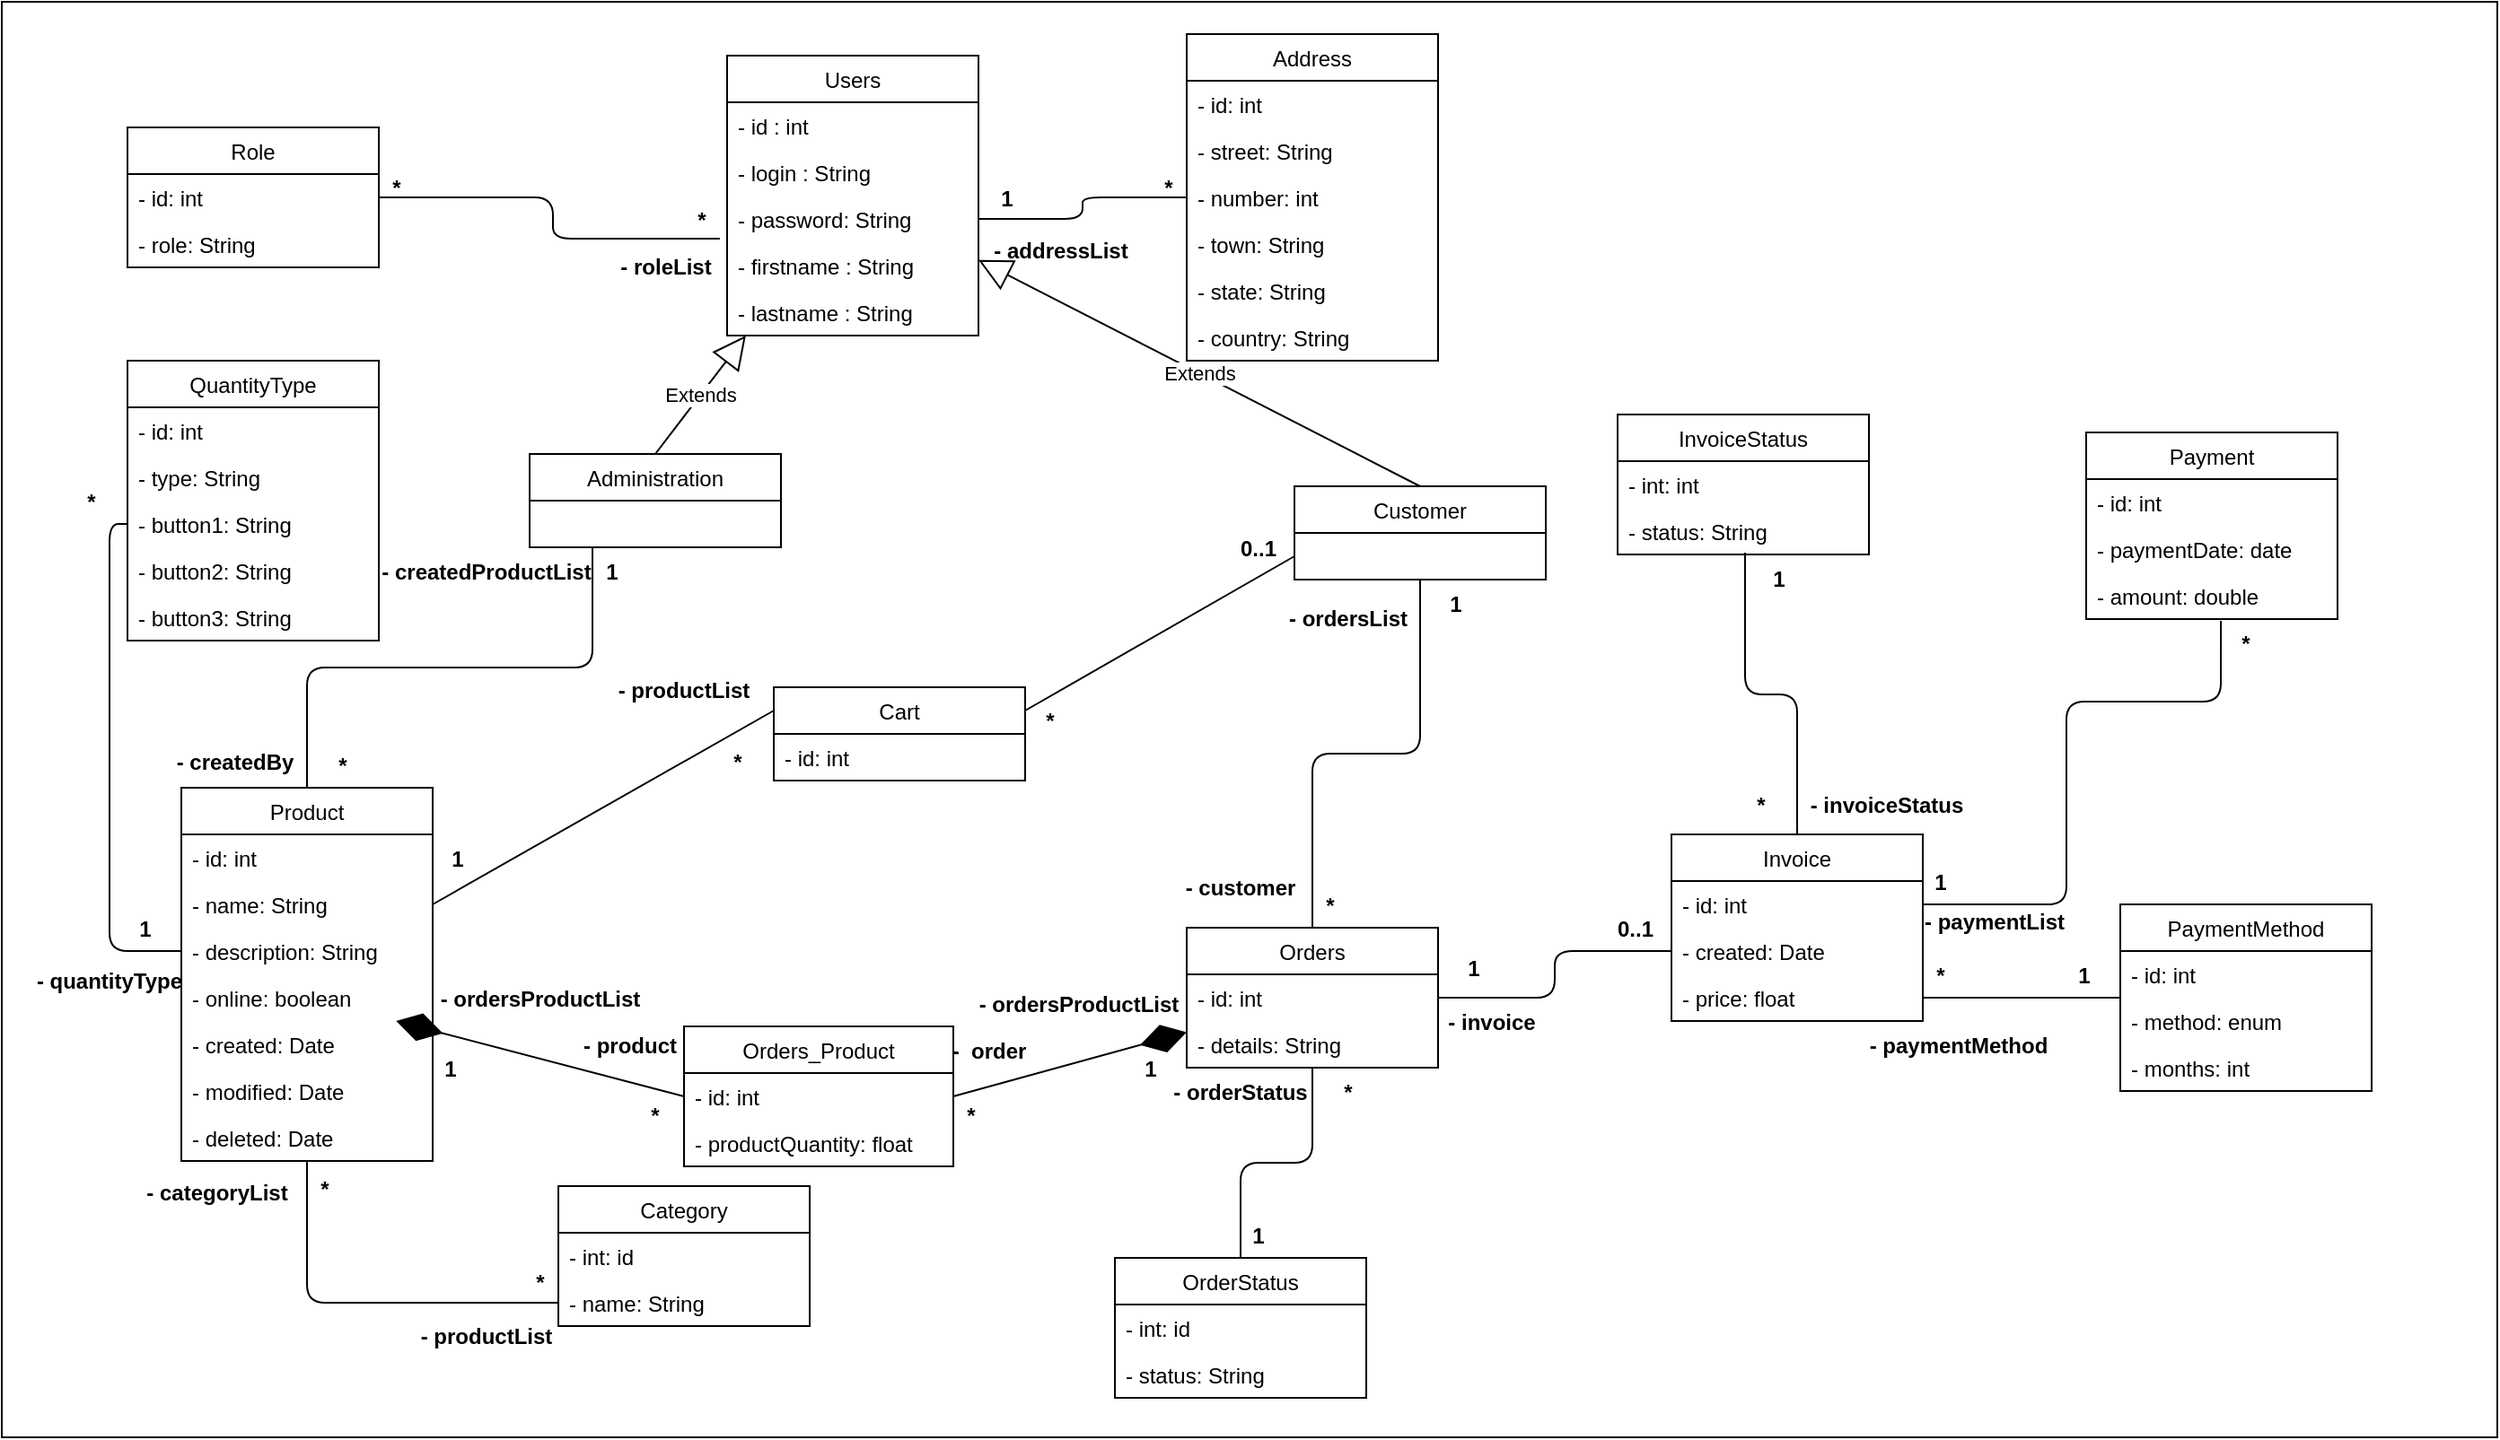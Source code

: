 <mxfile version="13.9.9" type="device" pages="8"><diagram id="TPup35VazX0daC7ARPF8" name="UML"><mxGraphModel dx="1662" dy="822" grid="1" gridSize="10" guides="1" tooltips="1" connect="1" arrows="1" fold="1" page="1" pageScale="1" pageWidth="827" pageHeight="1169" math="0" shadow="0"><root><mxCell id="tG_3w9Itzg5p2RPF29Pc-0"/><mxCell id="tG_3w9Itzg5p2RPF29Pc-1" parent="tG_3w9Itzg5p2RPF29Pc-0"/><mxCell id="tG_3w9Itzg5p2RPF29Pc-2" value="" style="rounded=0;whiteSpace=wrap;html=1;" parent="tG_3w9Itzg5p2RPF29Pc-1" vertex="1"><mxGeometry x="10" y="40" width="1390" height="800" as="geometry"/></mxCell><mxCell id="tG_3w9Itzg5p2RPF29Pc-3" value="Users" style="swimlane;fontStyle=0;childLayout=stackLayout;horizontal=1;startSize=26;fillColor=none;horizontalStack=0;resizeParent=1;resizeParentMax=0;resizeLast=0;collapsible=1;marginBottom=0;" parent="tG_3w9Itzg5p2RPF29Pc-1" vertex="1"><mxGeometry x="414" y="70" width="140" height="156" as="geometry"/></mxCell><mxCell id="tG_3w9Itzg5p2RPF29Pc-4" value="- id : int" style="text;strokeColor=none;fillColor=none;align=left;verticalAlign=top;spacingLeft=4;spacingRight=4;overflow=hidden;rotatable=0;points=[[0,0.5],[1,0.5]];portConstraint=eastwest;" parent="tG_3w9Itzg5p2RPF29Pc-3" vertex="1"><mxGeometry y="26" width="140" height="26" as="geometry"/></mxCell><mxCell id="tG_3w9Itzg5p2RPF29Pc-5" value="- login : String" style="text;strokeColor=none;fillColor=none;align=left;verticalAlign=top;spacingLeft=4;spacingRight=4;overflow=hidden;rotatable=0;points=[[0,0.5],[1,0.5]];portConstraint=eastwest;" parent="tG_3w9Itzg5p2RPF29Pc-3" vertex="1"><mxGeometry y="52" width="140" height="26" as="geometry"/></mxCell><mxCell id="tG_3w9Itzg5p2RPF29Pc-6" value="- password: String" style="text;strokeColor=none;fillColor=none;align=left;verticalAlign=top;spacingLeft=4;spacingRight=4;overflow=hidden;rotatable=0;points=[[0,0.5],[1,0.5]];portConstraint=eastwest;" parent="tG_3w9Itzg5p2RPF29Pc-3" vertex="1"><mxGeometry y="78" width="140" height="26" as="geometry"/></mxCell><mxCell id="tG_3w9Itzg5p2RPF29Pc-7" value="- firstname : String&#10;" style="text;strokeColor=none;fillColor=none;align=left;verticalAlign=top;spacingLeft=4;spacingRight=4;overflow=hidden;rotatable=0;points=[[0,0.5],[1,0.5]];portConstraint=eastwest;" parent="tG_3w9Itzg5p2RPF29Pc-3" vertex="1"><mxGeometry y="104" width="140" height="26" as="geometry"/></mxCell><mxCell id="tG_3w9Itzg5p2RPF29Pc-8" value="- lastname : String&#10;" style="text;strokeColor=none;fillColor=none;align=left;verticalAlign=top;spacingLeft=4;spacingRight=4;overflow=hidden;rotatable=0;points=[[0,0.5],[1,0.5]];portConstraint=eastwest;" parent="tG_3w9Itzg5p2RPF29Pc-3" vertex="1"><mxGeometry y="130" width="140" height="26" as="geometry"/></mxCell><mxCell id="tG_3w9Itzg5p2RPF29Pc-9" value="Role" style="swimlane;fontStyle=0;childLayout=stackLayout;horizontal=1;startSize=26;fillColor=none;horizontalStack=0;resizeParent=1;resizeParentMax=0;resizeLast=0;collapsible=1;marginBottom=0;" parent="tG_3w9Itzg5p2RPF29Pc-1" vertex="1"><mxGeometry x="80" y="110" width="140" height="78" as="geometry"/></mxCell><mxCell id="tG_3w9Itzg5p2RPF29Pc-10" value="- id: int" style="text;strokeColor=none;fillColor=none;align=left;verticalAlign=top;spacingLeft=4;spacingRight=4;overflow=hidden;rotatable=0;points=[[0,0.5],[1,0.5]];portConstraint=eastwest;" parent="tG_3w9Itzg5p2RPF29Pc-9" vertex="1"><mxGeometry y="26" width="140" height="26" as="geometry"/></mxCell><mxCell id="tG_3w9Itzg5p2RPF29Pc-11" value="- role: String" style="text;strokeColor=none;fillColor=none;align=left;verticalAlign=top;spacingLeft=4;spacingRight=4;overflow=hidden;rotatable=0;points=[[0,0.5],[1,0.5]];portConstraint=eastwest;" parent="tG_3w9Itzg5p2RPF29Pc-9" vertex="1"><mxGeometry y="52" width="140" height="26" as="geometry"/></mxCell><mxCell id="tG_3w9Itzg5p2RPF29Pc-12" value="Product" style="swimlane;fontStyle=0;childLayout=stackLayout;horizontal=1;startSize=26;fillColor=none;horizontalStack=0;resizeParent=1;resizeParentMax=0;resizeLast=0;collapsible=1;marginBottom=0;" parent="tG_3w9Itzg5p2RPF29Pc-1" vertex="1"><mxGeometry x="110" y="478" width="140" height="208" as="geometry"/></mxCell><mxCell id="tG_3w9Itzg5p2RPF29Pc-13" value="- id: int" style="text;strokeColor=none;fillColor=none;align=left;verticalAlign=top;spacingLeft=4;spacingRight=4;overflow=hidden;rotatable=0;points=[[0,0.5],[1,0.5]];portConstraint=eastwest;" parent="tG_3w9Itzg5p2RPF29Pc-12" vertex="1"><mxGeometry y="26" width="140" height="26" as="geometry"/></mxCell><mxCell id="tG_3w9Itzg5p2RPF29Pc-14" value="- name: String" style="text;strokeColor=none;fillColor=none;align=left;verticalAlign=top;spacingLeft=4;spacingRight=4;overflow=hidden;rotatable=0;points=[[0,0.5],[1,0.5]];portConstraint=eastwest;" parent="tG_3w9Itzg5p2RPF29Pc-12" vertex="1"><mxGeometry y="52" width="140" height="26" as="geometry"/></mxCell><mxCell id="tG_3w9Itzg5p2RPF29Pc-15" value="- description: String" style="text;strokeColor=none;fillColor=none;align=left;verticalAlign=top;spacingLeft=4;spacingRight=4;overflow=hidden;rotatable=0;points=[[0,0.5],[1,0.5]];portConstraint=eastwest;" parent="tG_3w9Itzg5p2RPF29Pc-12" vertex="1"><mxGeometry y="78" width="140" height="26" as="geometry"/></mxCell><mxCell id="tG_3w9Itzg5p2RPF29Pc-16" value="- online: boolean" style="text;strokeColor=none;fillColor=none;align=left;verticalAlign=top;spacingLeft=4;spacingRight=4;overflow=hidden;rotatable=0;points=[[0,0.5],[1,0.5]];portConstraint=eastwest;" parent="tG_3w9Itzg5p2RPF29Pc-12" vertex="1"><mxGeometry y="104" width="140" height="26" as="geometry"/></mxCell><mxCell id="tG_3w9Itzg5p2RPF29Pc-17" value="- created: Date" style="text;strokeColor=none;fillColor=none;align=left;verticalAlign=top;spacingLeft=4;spacingRight=4;overflow=hidden;rotatable=0;points=[[0,0.5],[1,0.5]];portConstraint=eastwest;" parent="tG_3w9Itzg5p2RPF29Pc-12" vertex="1"><mxGeometry y="130" width="140" height="26" as="geometry"/></mxCell><mxCell id="tG_3w9Itzg5p2RPF29Pc-18" value="- modified: Date" style="text;strokeColor=none;fillColor=none;align=left;verticalAlign=top;spacingLeft=4;spacingRight=4;overflow=hidden;rotatable=0;points=[[0,0.5],[1,0.5]];portConstraint=eastwest;" parent="tG_3w9Itzg5p2RPF29Pc-12" vertex="1"><mxGeometry y="156" width="140" height="26" as="geometry"/></mxCell><mxCell id="tG_3w9Itzg5p2RPF29Pc-19" value="- deleted: Date" style="text;strokeColor=none;fillColor=none;align=left;verticalAlign=top;spacingLeft=4;spacingRight=4;overflow=hidden;rotatable=0;points=[[0,0.5],[1,0.5]];portConstraint=eastwest;" parent="tG_3w9Itzg5p2RPF29Pc-12" vertex="1"><mxGeometry y="182" width="140" height="26" as="geometry"/></mxCell><mxCell id="tG_3w9Itzg5p2RPF29Pc-20" value="Administration" style="swimlane;fontStyle=0;childLayout=stackLayout;horizontal=1;startSize=26;fillColor=none;horizontalStack=0;resizeParent=1;resizeParentMax=0;resizeLast=0;collapsible=1;marginBottom=0;" parent="tG_3w9Itzg5p2RPF29Pc-1" vertex="1"><mxGeometry x="304" y="292" width="140" height="52" as="geometry"/></mxCell><mxCell id="tG_3w9Itzg5p2RPF29Pc-21" value="Customer" style="swimlane;fontStyle=0;childLayout=stackLayout;horizontal=1;startSize=26;fillColor=none;horizontalStack=0;resizeParent=1;resizeParentMax=0;resizeLast=0;collapsible=1;marginBottom=0;" parent="tG_3w9Itzg5p2RPF29Pc-1" vertex="1"><mxGeometry x="730" y="310" width="140" height="52" as="geometry"/></mxCell><mxCell id="tG_3w9Itzg5p2RPF29Pc-22" value="Orders" style="swimlane;fontStyle=0;childLayout=stackLayout;horizontal=1;startSize=26;fillColor=none;horizontalStack=0;resizeParent=1;resizeParentMax=0;resizeLast=0;collapsible=1;marginBottom=0;" parent="tG_3w9Itzg5p2RPF29Pc-1" vertex="1"><mxGeometry x="670" y="556" width="140" height="78" as="geometry"/></mxCell><mxCell id="tG_3w9Itzg5p2RPF29Pc-23" value="- id: int" style="text;strokeColor=none;fillColor=none;align=left;verticalAlign=top;spacingLeft=4;spacingRight=4;overflow=hidden;rotatable=0;points=[[0,0.5],[1,0.5]];portConstraint=eastwest;" parent="tG_3w9Itzg5p2RPF29Pc-22" vertex="1"><mxGeometry y="26" width="140" height="26" as="geometry"/></mxCell><mxCell id="tG_3w9Itzg5p2RPF29Pc-24" value="- details: String" style="text;strokeColor=none;fillColor=none;align=left;verticalAlign=top;spacingLeft=4;spacingRight=4;overflow=hidden;rotatable=0;points=[[0,0.5],[1,0.5]];portConstraint=eastwest;" parent="tG_3w9Itzg5p2RPF29Pc-22" vertex="1"><mxGeometry y="52" width="140" height="26" as="geometry"/></mxCell><mxCell id="tG_3w9Itzg5p2RPF29Pc-25" value="" style="endArrow=none;html=1;edgeStyle=orthogonalEdgeStyle;entryX=0.5;entryY=0;entryDx=0;entryDy=0;exitX=0.5;exitY=1;exitDx=0;exitDy=0;" parent="tG_3w9Itzg5p2RPF29Pc-1" source="tG_3w9Itzg5p2RPF29Pc-21" target="tG_3w9Itzg5p2RPF29Pc-22" edge="1"><mxGeometry relative="1" as="geometry"><mxPoint x="500" y="440" as="sourcePoint"/><mxPoint x="660" y="440" as="targetPoint"/></mxGeometry></mxCell><mxCell id="tG_3w9Itzg5p2RPF29Pc-26" value="Extends" style="endArrow=block;endSize=16;endFill=0;html=1;exitX=0.5;exitY=0;exitDx=0;exitDy=0;" parent="tG_3w9Itzg5p2RPF29Pc-1" source="tG_3w9Itzg5p2RPF29Pc-20" target="tG_3w9Itzg5p2RPF29Pc-3" edge="1"><mxGeometry width="160" relative="1" as="geometry"><mxPoint x="479" y="250" as="sourcePoint"/><mxPoint x="472.991" y="252" as="targetPoint"/></mxGeometry></mxCell><mxCell id="tG_3w9Itzg5p2RPF29Pc-27" value="Extends" style="endArrow=block;endSize=16;endFill=0;html=1;exitX=0.5;exitY=0;exitDx=0;exitDy=0;" parent="tG_3w9Itzg5p2RPF29Pc-1" source="tG_3w9Itzg5p2RPF29Pc-21" target="tG_3w9Itzg5p2RPF29Pc-3" edge="1"><mxGeometry width="160" relative="1" as="geometry"><mxPoint x="500" y="440" as="sourcePoint"/><mxPoint x="496.414" y="252" as="targetPoint"/></mxGeometry></mxCell><mxCell id="tG_3w9Itzg5p2RPF29Pc-28" value="" style="endArrow=none;html=1;edgeStyle=orthogonalEdgeStyle;entryX=-0.029;entryY=-0.077;entryDx=0;entryDy=0;entryPerimeter=0;" parent="tG_3w9Itzg5p2RPF29Pc-1" source="tG_3w9Itzg5p2RPF29Pc-9" target="tG_3w9Itzg5p2RPF29Pc-7" edge="1"><mxGeometry relative="1" as="geometry"><mxPoint x="220" y="150" as="sourcePoint"/><mxPoint x="660" y="440" as="targetPoint"/></mxGeometry></mxCell><mxCell id="tG_3w9Itzg5p2RPF29Pc-29" value="Orders_Product" style="swimlane;fontStyle=0;childLayout=stackLayout;horizontal=1;startSize=26;fillColor=none;horizontalStack=0;resizeParent=1;resizeParentMax=0;resizeLast=0;collapsible=1;marginBottom=0;" parent="tG_3w9Itzg5p2RPF29Pc-1" vertex="1"><mxGeometry x="390" y="611" width="150" height="78" as="geometry"/></mxCell><mxCell id="tG_3w9Itzg5p2RPF29Pc-30" value="- id: int" style="text;strokeColor=none;fillColor=none;align=left;verticalAlign=top;spacingLeft=4;spacingRight=4;overflow=hidden;rotatable=0;points=[[0,0.5],[1,0.5]];portConstraint=eastwest;" parent="tG_3w9Itzg5p2RPF29Pc-29" vertex="1"><mxGeometry y="26" width="150" height="26" as="geometry"/></mxCell><mxCell id="tG_3w9Itzg5p2RPF29Pc-31" value="- productQuantity: float" style="text;strokeColor=none;fillColor=none;align=left;verticalAlign=top;spacingLeft=4;spacingRight=4;overflow=hidden;rotatable=0;points=[[0,0.5],[1,0.5]];portConstraint=eastwest;" parent="tG_3w9Itzg5p2RPF29Pc-29" vertex="1"><mxGeometry y="52" width="150" height="26" as="geometry"/></mxCell><mxCell id="tG_3w9Itzg5p2RPF29Pc-32" value="" style="endArrow=diamondThin;endFill=1;endSize=24;html=1;exitX=0;exitY=0.5;exitDx=0;exitDy=0;" parent="tG_3w9Itzg5p2RPF29Pc-1" source="tG_3w9Itzg5p2RPF29Pc-30" target="tG_3w9Itzg5p2RPF29Pc-16" edge="1"><mxGeometry width="160" relative="1" as="geometry"><mxPoint x="500" y="440" as="sourcePoint"/><mxPoint x="660" y="440" as="targetPoint"/></mxGeometry></mxCell><mxCell id="tG_3w9Itzg5p2RPF29Pc-33" value="" style="endArrow=diamondThin;endFill=1;endSize=24;html=1;exitX=1;exitY=0.5;exitDx=0;exitDy=0;" parent="tG_3w9Itzg5p2RPF29Pc-1" source="tG_3w9Itzg5p2RPF29Pc-30" target="tG_3w9Itzg5p2RPF29Pc-22" edge="1"><mxGeometry width="160" relative="1" as="geometry"><mxPoint x="500" y="440" as="sourcePoint"/><mxPoint x="660" y="440" as="targetPoint"/></mxGeometry></mxCell><mxCell id="tG_3w9Itzg5p2RPF29Pc-34" value="" style="endArrow=none;html=1;edgeStyle=orthogonalEdgeStyle;exitX=0.25;exitY=1;exitDx=0;exitDy=0;entryX=0.5;entryY=0;entryDx=0;entryDy=0;" parent="tG_3w9Itzg5p2RPF29Pc-1" source="tG_3w9Itzg5p2RPF29Pc-20" target="tG_3w9Itzg5p2RPF29Pc-12" edge="1"><mxGeometry relative="1" as="geometry"><mxPoint x="500" y="440" as="sourcePoint"/><mxPoint x="660" y="440" as="targetPoint"/></mxGeometry></mxCell><mxCell id="tG_3w9Itzg5p2RPF29Pc-35" value="Address" style="swimlane;fontStyle=0;childLayout=stackLayout;horizontal=1;startSize=26;fillColor=none;horizontalStack=0;resizeParent=1;resizeParentMax=0;resizeLast=0;collapsible=1;marginBottom=0;" parent="tG_3w9Itzg5p2RPF29Pc-1" vertex="1"><mxGeometry x="670" y="58" width="140" height="182" as="geometry"/></mxCell><mxCell id="tG_3w9Itzg5p2RPF29Pc-36" value="- id: int" style="text;strokeColor=none;fillColor=none;align=left;verticalAlign=top;spacingLeft=4;spacingRight=4;overflow=hidden;rotatable=0;points=[[0,0.5],[1,0.5]];portConstraint=eastwest;" parent="tG_3w9Itzg5p2RPF29Pc-35" vertex="1"><mxGeometry y="26" width="140" height="26" as="geometry"/></mxCell><mxCell id="tG_3w9Itzg5p2RPF29Pc-37" value="- street: String" style="text;strokeColor=none;fillColor=none;align=left;verticalAlign=top;spacingLeft=4;spacingRight=4;overflow=hidden;rotatable=0;points=[[0,0.5],[1,0.5]];portConstraint=eastwest;" parent="tG_3w9Itzg5p2RPF29Pc-35" vertex="1"><mxGeometry y="52" width="140" height="26" as="geometry"/></mxCell><mxCell id="tG_3w9Itzg5p2RPF29Pc-38" value="- number: int" style="text;strokeColor=none;fillColor=none;align=left;verticalAlign=top;spacingLeft=4;spacingRight=4;overflow=hidden;rotatable=0;points=[[0,0.5],[1,0.5]];portConstraint=eastwest;" parent="tG_3w9Itzg5p2RPF29Pc-35" vertex="1"><mxGeometry y="78" width="140" height="26" as="geometry"/></mxCell><mxCell id="tG_3w9Itzg5p2RPF29Pc-39" value="- town: String" style="text;strokeColor=none;fillColor=none;align=left;verticalAlign=top;spacingLeft=4;spacingRight=4;overflow=hidden;rotatable=0;points=[[0,0.5],[1,0.5]];portConstraint=eastwest;" parent="tG_3w9Itzg5p2RPF29Pc-35" vertex="1"><mxGeometry y="104" width="140" height="26" as="geometry"/></mxCell><mxCell id="tG_3w9Itzg5p2RPF29Pc-40" value="- state: String" style="text;strokeColor=none;fillColor=none;align=left;verticalAlign=top;spacingLeft=4;spacingRight=4;overflow=hidden;rotatable=0;points=[[0,0.5],[1,0.5]];portConstraint=eastwest;" parent="tG_3w9Itzg5p2RPF29Pc-35" vertex="1"><mxGeometry y="130" width="140" height="26" as="geometry"/></mxCell><mxCell id="tG_3w9Itzg5p2RPF29Pc-41" value="- country: String" style="text;strokeColor=none;fillColor=none;align=left;verticalAlign=top;spacingLeft=4;spacingRight=4;overflow=hidden;rotatable=0;points=[[0,0.5],[1,0.5]];portConstraint=eastwest;" parent="tG_3w9Itzg5p2RPF29Pc-35" vertex="1"><mxGeometry y="156" width="140" height="26" as="geometry"/></mxCell><mxCell id="tG_3w9Itzg5p2RPF29Pc-42" value="" style="endArrow=none;html=1;edgeStyle=orthogonalEdgeStyle;exitX=1;exitY=0.5;exitDx=0;exitDy=0;" parent="tG_3w9Itzg5p2RPF29Pc-1" source="tG_3w9Itzg5p2RPF29Pc-6" target="tG_3w9Itzg5p2RPF29Pc-35" edge="1"><mxGeometry relative="1" as="geometry"><mxPoint x="500" y="440" as="sourcePoint"/><mxPoint x="631" y="159" as="targetPoint"/></mxGeometry></mxCell><mxCell id="tG_3w9Itzg5p2RPF29Pc-43" value="OrderStatus" style="swimlane;fontStyle=0;childLayout=stackLayout;horizontal=1;startSize=26;fillColor=none;horizontalStack=0;resizeParent=1;resizeParentMax=0;resizeLast=0;collapsible=1;marginBottom=0;" parent="tG_3w9Itzg5p2RPF29Pc-1" vertex="1"><mxGeometry x="630" y="740" width="140" height="78" as="geometry"/></mxCell><mxCell id="tG_3w9Itzg5p2RPF29Pc-44" value="- int: id" style="text;strokeColor=none;fillColor=none;align=left;verticalAlign=top;spacingLeft=4;spacingRight=4;overflow=hidden;rotatable=0;points=[[0,0.5],[1,0.5]];portConstraint=eastwest;" parent="tG_3w9Itzg5p2RPF29Pc-43" vertex="1"><mxGeometry y="26" width="140" height="26" as="geometry"/></mxCell><mxCell id="tG_3w9Itzg5p2RPF29Pc-45" value="- status: String" style="text;strokeColor=none;fillColor=none;align=left;verticalAlign=top;spacingLeft=4;spacingRight=4;overflow=hidden;rotatable=0;points=[[0,0.5],[1,0.5]];portConstraint=eastwest;" parent="tG_3w9Itzg5p2RPF29Pc-43" vertex="1"><mxGeometry y="52" width="140" height="26" as="geometry"/></mxCell><mxCell id="tG_3w9Itzg5p2RPF29Pc-46" value="" style="endArrow=none;html=1;edgeStyle=orthogonalEdgeStyle;exitX=0.5;exitY=0;exitDx=0;exitDy=0;" parent="tG_3w9Itzg5p2RPF29Pc-1" source="tG_3w9Itzg5p2RPF29Pc-43" target="tG_3w9Itzg5p2RPF29Pc-22" edge="1"><mxGeometry relative="1" as="geometry"><mxPoint x="500" y="440" as="sourcePoint"/><mxPoint x="730.98" y="633.012" as="targetPoint"/></mxGeometry></mxCell><mxCell id="tG_3w9Itzg5p2RPF29Pc-47" value="Invoice" style="swimlane;fontStyle=0;childLayout=stackLayout;horizontal=1;startSize=26;fillColor=none;horizontalStack=0;resizeParent=1;resizeParentMax=0;resizeLast=0;collapsible=1;marginBottom=0;" parent="tG_3w9Itzg5p2RPF29Pc-1" vertex="1"><mxGeometry x="940" y="504" width="140" height="104" as="geometry"/></mxCell><mxCell id="tG_3w9Itzg5p2RPF29Pc-48" value="- id: int" style="text;strokeColor=none;fillColor=none;align=left;verticalAlign=top;spacingLeft=4;spacingRight=4;overflow=hidden;rotatable=0;points=[[0,0.5],[1,0.5]];portConstraint=eastwest;" parent="tG_3w9Itzg5p2RPF29Pc-47" vertex="1"><mxGeometry y="26" width="140" height="26" as="geometry"/></mxCell><mxCell id="tG_3w9Itzg5p2RPF29Pc-49" value="- created: Date" style="text;strokeColor=none;fillColor=none;align=left;verticalAlign=top;spacingLeft=4;spacingRight=4;overflow=hidden;rotatable=0;points=[[0,0.5],[1,0.5]];portConstraint=eastwest;" parent="tG_3w9Itzg5p2RPF29Pc-47" vertex="1"><mxGeometry y="52" width="140" height="26" as="geometry"/></mxCell><mxCell id="tG_3w9Itzg5p2RPF29Pc-50" value="- price: float" style="text;strokeColor=none;fillColor=none;align=left;verticalAlign=top;spacingLeft=4;spacingRight=4;overflow=hidden;rotatable=0;points=[[0,0.5],[1,0.5]];portConstraint=eastwest;" parent="tG_3w9Itzg5p2RPF29Pc-47" vertex="1"><mxGeometry y="78" width="140" height="26" as="geometry"/></mxCell><mxCell id="tG_3w9Itzg5p2RPF29Pc-51" value="" style="endArrow=none;html=1;edgeStyle=orthogonalEdgeStyle;entryX=0;entryY=0.5;entryDx=0;entryDy=0;" parent="tG_3w9Itzg5p2RPF29Pc-1" source="tG_3w9Itzg5p2RPF29Pc-22" target="tG_3w9Itzg5p2RPF29Pc-49" edge="1"><mxGeometry relative="1" as="geometry"><mxPoint x="500" y="440" as="sourcePoint"/><mxPoint x="660" y="440" as="targetPoint"/></mxGeometry></mxCell><mxCell id="tG_3w9Itzg5p2RPF29Pc-52" value="InvoiceStatus" style="swimlane;fontStyle=0;childLayout=stackLayout;horizontal=1;startSize=26;fillColor=none;horizontalStack=0;resizeParent=1;resizeParentMax=0;resizeLast=0;collapsible=1;marginBottom=0;" parent="tG_3w9Itzg5p2RPF29Pc-1" vertex="1"><mxGeometry x="910" y="270" width="140" height="78" as="geometry"/></mxCell><mxCell id="tG_3w9Itzg5p2RPF29Pc-53" value="- int: int" style="text;strokeColor=none;fillColor=none;align=left;verticalAlign=top;spacingLeft=4;spacingRight=4;overflow=hidden;rotatable=0;points=[[0,0.5],[1,0.5]];portConstraint=eastwest;" parent="tG_3w9Itzg5p2RPF29Pc-52" vertex="1"><mxGeometry y="26" width="140" height="26" as="geometry"/></mxCell><mxCell id="tG_3w9Itzg5p2RPF29Pc-54" value="- status: String" style="text;strokeColor=none;fillColor=none;align=left;verticalAlign=top;spacingLeft=4;spacingRight=4;overflow=hidden;rotatable=0;points=[[0,0.5],[1,0.5]];portConstraint=eastwest;" parent="tG_3w9Itzg5p2RPF29Pc-52" vertex="1"><mxGeometry y="52" width="140" height="26" as="geometry"/></mxCell><mxCell id="tG_3w9Itzg5p2RPF29Pc-55" value="" style="endArrow=none;html=1;edgeStyle=orthogonalEdgeStyle;exitX=0.5;exitY=0;exitDx=0;exitDy=0;entryX=0.507;entryY=0.962;entryDx=0;entryDy=0;entryPerimeter=0;" parent="tG_3w9Itzg5p2RPF29Pc-1" source="tG_3w9Itzg5p2RPF29Pc-47" target="tG_3w9Itzg5p2RPF29Pc-54" edge="1"><mxGeometry relative="1" as="geometry"><mxPoint x="500" y="440" as="sourcePoint"/><mxPoint x="660" y="440" as="targetPoint"/></mxGeometry></mxCell><mxCell id="tG_3w9Itzg5p2RPF29Pc-56" value="PaymentMethod" style="swimlane;fontStyle=0;childLayout=stackLayout;horizontal=1;startSize=26;fillColor=none;horizontalStack=0;resizeParent=1;resizeParentMax=0;resizeLast=0;collapsible=1;marginBottom=0;" parent="tG_3w9Itzg5p2RPF29Pc-1" vertex="1"><mxGeometry x="1190" y="543" width="140" height="104" as="geometry"/></mxCell><mxCell id="tG_3w9Itzg5p2RPF29Pc-57" value="- id: int" style="text;strokeColor=none;fillColor=none;align=left;verticalAlign=top;spacingLeft=4;spacingRight=4;overflow=hidden;rotatable=0;points=[[0,0.5],[1,0.5]];portConstraint=eastwest;" parent="tG_3w9Itzg5p2RPF29Pc-56" vertex="1"><mxGeometry y="26" width="140" height="26" as="geometry"/></mxCell><mxCell id="tG_3w9Itzg5p2RPF29Pc-58" value="- method: enum" style="text;strokeColor=none;fillColor=none;align=left;verticalAlign=top;spacingLeft=4;spacingRight=4;overflow=hidden;rotatable=0;points=[[0,0.5],[1,0.5]];portConstraint=eastwest;" parent="tG_3w9Itzg5p2RPF29Pc-56" vertex="1"><mxGeometry y="52" width="140" height="26" as="geometry"/></mxCell><mxCell id="tG_3w9Itzg5p2RPF29Pc-59" value="- months: int" style="text;strokeColor=none;fillColor=none;align=left;verticalAlign=top;spacingLeft=4;spacingRight=4;overflow=hidden;rotatable=0;points=[[0,0.5],[1,0.5]];portConstraint=eastwest;" parent="tG_3w9Itzg5p2RPF29Pc-56" vertex="1"><mxGeometry y="78" width="140" height="26" as="geometry"/></mxCell><mxCell id="tG_3w9Itzg5p2RPF29Pc-60" value="Payment" style="swimlane;fontStyle=0;childLayout=stackLayout;horizontal=1;startSize=26;fillColor=none;horizontalStack=0;resizeParent=1;resizeParentMax=0;resizeLast=0;collapsible=1;marginBottom=0;" parent="tG_3w9Itzg5p2RPF29Pc-1" vertex="1"><mxGeometry x="1171" y="280" width="140" height="104" as="geometry"/></mxCell><mxCell id="tG_3w9Itzg5p2RPF29Pc-61" value="- id: int" style="text;strokeColor=none;fillColor=none;align=left;verticalAlign=top;spacingLeft=4;spacingRight=4;overflow=hidden;rotatable=0;points=[[0,0.5],[1,0.5]];portConstraint=eastwest;" parent="tG_3w9Itzg5p2RPF29Pc-60" vertex="1"><mxGeometry y="26" width="140" height="26" as="geometry"/></mxCell><mxCell id="tG_3w9Itzg5p2RPF29Pc-62" value="- paymentDate: date" style="text;strokeColor=none;fillColor=none;align=left;verticalAlign=top;spacingLeft=4;spacingRight=4;overflow=hidden;rotatable=0;points=[[0,0.5],[1,0.5]];portConstraint=eastwest;" parent="tG_3w9Itzg5p2RPF29Pc-60" vertex="1"><mxGeometry y="52" width="140" height="26" as="geometry"/></mxCell><mxCell id="tG_3w9Itzg5p2RPF29Pc-63" value="- amount: double" style="text;strokeColor=none;fillColor=none;align=left;verticalAlign=top;spacingLeft=4;spacingRight=4;overflow=hidden;rotatable=0;points=[[0,0.5],[1,0.5]];portConstraint=eastwest;" parent="tG_3w9Itzg5p2RPF29Pc-60" vertex="1"><mxGeometry y="78" width="140" height="26" as="geometry"/></mxCell><mxCell id="tG_3w9Itzg5p2RPF29Pc-64" value="" style="endArrow=none;html=1;edgeStyle=orthogonalEdgeStyle;entryX=0.536;entryY=1.038;entryDx=0;entryDy=0;entryPerimeter=0;exitX=1;exitY=0.5;exitDx=0;exitDy=0;" parent="tG_3w9Itzg5p2RPF29Pc-1" source="tG_3w9Itzg5p2RPF29Pc-48" target="tG_3w9Itzg5p2RPF29Pc-63" edge="1"><mxGeometry relative="1" as="geometry"><mxPoint x="500" y="440" as="sourcePoint"/><mxPoint x="660" y="440" as="targetPoint"/><Array as="points"><mxPoint x="1160" y="543"/><mxPoint x="1160" y="430"/><mxPoint x="1246" y="430"/></Array></mxGeometry></mxCell><mxCell id="tG_3w9Itzg5p2RPF29Pc-65" value="" style="endArrow=none;html=1;edgeStyle=orthogonalEdgeStyle;exitX=1;exitY=0.5;exitDx=0;exitDy=0;" parent="tG_3w9Itzg5p2RPF29Pc-1" source="tG_3w9Itzg5p2RPF29Pc-50" target="tG_3w9Itzg5p2RPF29Pc-56" edge="1"><mxGeometry relative="1" as="geometry"><mxPoint x="500" y="440" as="sourcePoint"/><mxPoint x="1241" y="587" as="targetPoint"/></mxGeometry></mxCell><mxCell id="tG_3w9Itzg5p2RPF29Pc-66" value="*" style="text;align=center;fontStyle=1;verticalAlign=middle;spacingLeft=3;spacingRight=3;strokeColor=none;rotatable=0;points=[[0,0.5],[1,0.5]];portConstraint=eastwest;" parent="tG_3w9Itzg5p2RPF29Pc-1" vertex="1"><mxGeometry x="190" y="130" width="80" height="26" as="geometry"/></mxCell><mxCell id="tG_3w9Itzg5p2RPF29Pc-67" value="- roleList" style="text;align=center;fontStyle=1;verticalAlign=middle;spacingLeft=3;spacingRight=3;strokeColor=none;rotatable=0;points=[[0,0.5],[1,0.5]];portConstraint=eastwest;" parent="tG_3w9Itzg5p2RPF29Pc-1" vertex="1"><mxGeometry x="340" y="174" width="80" height="26" as="geometry"/></mxCell><mxCell id="tG_3w9Itzg5p2RPF29Pc-68" value="*" style="text;align=center;fontStyle=1;verticalAlign=middle;spacingLeft=3;spacingRight=3;strokeColor=none;rotatable=0;points=[[0,0.5],[1,0.5]];portConstraint=eastwest;" parent="tG_3w9Itzg5p2RPF29Pc-1" vertex="1"><mxGeometry x="360" y="148" width="80" height="26" as="geometry"/></mxCell><mxCell id="tG_3w9Itzg5p2RPF29Pc-69" value="*" style="text;align=center;fontStyle=1;verticalAlign=middle;spacingLeft=3;spacingRight=3;strokeColor=none;rotatable=0;points=[[0,0.5],[1,0.5]];portConstraint=eastwest;" parent="tG_3w9Itzg5p2RPF29Pc-1" vertex="1"><mxGeometry x="160" y="452" width="80" height="26" as="geometry"/></mxCell><mxCell id="tG_3w9Itzg5p2RPF29Pc-70" value="1" style="text;align=center;fontStyle=1;verticalAlign=middle;spacingLeft=3;spacingRight=3;strokeColor=none;rotatable=0;points=[[0,0.5],[1,0.5]];portConstraint=eastwest;" parent="tG_3w9Itzg5p2RPF29Pc-1" vertex="1"><mxGeometry x="310" y="344" width="80" height="26" as="geometry"/></mxCell><mxCell id="tG_3w9Itzg5p2RPF29Pc-71" value="- createdBy" style="text;align=center;fontStyle=1;verticalAlign=middle;spacingLeft=3;spacingRight=3;strokeColor=none;rotatable=0;points=[[0,0.5],[1,0.5]];portConstraint=eastwest;" parent="tG_3w9Itzg5p2RPF29Pc-1" vertex="1"><mxGeometry x="100" y="450" width="80" height="26" as="geometry"/></mxCell><mxCell id="tG_3w9Itzg5p2RPF29Pc-72" value="*" style="text;align=center;fontStyle=1;verticalAlign=middle;spacingLeft=3;spacingRight=3;strokeColor=none;rotatable=0;points=[[0,0.5],[1,0.5]];portConstraint=eastwest;" parent="tG_3w9Itzg5p2RPF29Pc-1" vertex="1"><mxGeometry x="710" y="530" width="80" height="26" as="geometry"/></mxCell><mxCell id="tG_3w9Itzg5p2RPF29Pc-73" value="1" style="text;align=center;fontStyle=1;verticalAlign=middle;spacingLeft=3;spacingRight=3;strokeColor=none;rotatable=0;points=[[0,0.5],[1,0.5]];portConstraint=eastwest;" parent="tG_3w9Itzg5p2RPF29Pc-1" vertex="1"><mxGeometry x="780" y="362" width="80" height="26" as="geometry"/></mxCell><mxCell id="tG_3w9Itzg5p2RPF29Pc-74" value="- ordersList" style="text;align=center;fontStyle=1;verticalAlign=middle;spacingLeft=3;spacingRight=3;strokeColor=none;rotatable=0;points=[[0,0.5],[1,0.5]];portConstraint=eastwest;" parent="tG_3w9Itzg5p2RPF29Pc-1" vertex="1"><mxGeometry x="720" y="370" width="80" height="26" as="geometry"/></mxCell><mxCell id="tG_3w9Itzg5p2RPF29Pc-75" value="- createdProductList" style="text;align=center;fontStyle=1;verticalAlign=middle;spacingLeft=3;spacingRight=3;strokeColor=none;rotatable=0;points=[[0,0.5],[1,0.5]];portConstraint=eastwest;" parent="tG_3w9Itzg5p2RPF29Pc-1" vertex="1"><mxGeometry x="240" y="344" width="80" height="26" as="geometry"/></mxCell><mxCell id="tG_3w9Itzg5p2RPF29Pc-76" value="1" style="text;align=center;fontStyle=1;verticalAlign=middle;spacingLeft=3;spacingRight=3;strokeColor=none;rotatable=0;points=[[0,0.5],[1,0.5]];portConstraint=eastwest;" parent="tG_3w9Itzg5p2RPF29Pc-1" vertex="1"><mxGeometry x="220" y="621" width="80" height="26" as="geometry"/></mxCell><mxCell id="tG_3w9Itzg5p2RPF29Pc-77" value="*" style="text;align=center;fontStyle=1;verticalAlign=middle;spacingLeft=3;spacingRight=3;strokeColor=none;rotatable=0;points=[[0,0.5],[1,0.5]];portConstraint=eastwest;" parent="tG_3w9Itzg5p2RPF29Pc-1" vertex="1"><mxGeometry x="334" y="647" width="80" height="26" as="geometry"/></mxCell><mxCell id="tG_3w9Itzg5p2RPF29Pc-78" value="*" style="text;align=center;fontStyle=1;verticalAlign=middle;spacingLeft=3;spacingRight=3;strokeColor=none;rotatable=0;points=[[0,0.5],[1,0.5]];portConstraint=eastwest;" parent="tG_3w9Itzg5p2RPF29Pc-1" vertex="1"><mxGeometry x="510" y="647" width="80" height="26" as="geometry"/></mxCell><mxCell id="tG_3w9Itzg5p2RPF29Pc-79" value="1" style="text;align=center;fontStyle=1;verticalAlign=middle;spacingLeft=3;spacingRight=3;strokeColor=none;rotatable=0;points=[[0,0.5],[1,0.5]];portConstraint=eastwest;" parent="tG_3w9Itzg5p2RPF29Pc-1" vertex="1"><mxGeometry x="610" y="621" width="80" height="26" as="geometry"/></mxCell><mxCell id="tG_3w9Itzg5p2RPF29Pc-80" value="1" style="text;align=center;fontStyle=1;verticalAlign=middle;spacingLeft=3;spacingRight=3;strokeColor=none;rotatable=0;points=[[0,0.5],[1,0.5]];portConstraint=eastwest;" parent="tG_3w9Itzg5p2RPF29Pc-1" vertex="1"><mxGeometry x="670" y="714" width="80" height="26" as="geometry"/></mxCell><mxCell id="tG_3w9Itzg5p2RPF29Pc-81" value="*" style="text;align=center;fontStyle=1;verticalAlign=middle;spacingLeft=3;spacingRight=3;strokeColor=none;rotatable=0;points=[[0,0.5],[1,0.5]];portConstraint=eastwest;" parent="tG_3w9Itzg5p2RPF29Pc-1" vertex="1"><mxGeometry x="720" y="634" width="80" height="26" as="geometry"/></mxCell><mxCell id="tG_3w9Itzg5p2RPF29Pc-82" value="1" style="text;align=center;fontStyle=1;verticalAlign=middle;spacingLeft=3;spacingRight=3;strokeColor=none;rotatable=0;points=[[0,0.5],[1,0.5]];portConstraint=eastwest;" parent="tG_3w9Itzg5p2RPF29Pc-1" vertex="1"><mxGeometry x="790" y="565" width="80" height="26" as="geometry"/></mxCell><mxCell id="tG_3w9Itzg5p2RPF29Pc-83" value="0..1" style="text;align=center;fontStyle=1;verticalAlign=middle;spacingLeft=3;spacingRight=3;strokeColor=none;rotatable=0;points=[[0,0.5],[1,0.5]];portConstraint=eastwest;" parent="tG_3w9Itzg5p2RPF29Pc-1" vertex="1"><mxGeometry x="880" y="543" width="80" height="26" as="geometry"/></mxCell><mxCell id="tG_3w9Itzg5p2RPF29Pc-84" value="1" style="text;align=center;fontStyle=1;verticalAlign=middle;spacingLeft=3;spacingRight=3;strokeColor=none;rotatable=0;points=[[0,0.5],[1,0.5]];portConstraint=eastwest;" parent="tG_3w9Itzg5p2RPF29Pc-1" vertex="1"><mxGeometry x="1130" y="569" width="80" height="26" as="geometry"/></mxCell><mxCell id="tG_3w9Itzg5p2RPF29Pc-85" value="1" style="text;align=center;fontStyle=1;verticalAlign=middle;spacingLeft=3;spacingRight=3;strokeColor=none;rotatable=0;points=[[0,0.5],[1,0.5]];portConstraint=eastwest;" parent="tG_3w9Itzg5p2RPF29Pc-1" vertex="1"><mxGeometry x="1050" y="517" width="80" height="26" as="geometry"/></mxCell><mxCell id="tG_3w9Itzg5p2RPF29Pc-86" value="*" style="text;align=center;fontStyle=1;verticalAlign=middle;spacingLeft=3;spacingRight=3;strokeColor=none;rotatable=0;points=[[0,0.5],[1,0.5]];portConstraint=eastwest;" parent="tG_3w9Itzg5p2RPF29Pc-1" vertex="1"><mxGeometry x="1220" y="384" width="80" height="26" as="geometry"/></mxCell><mxCell id="tG_3w9Itzg5p2RPF29Pc-87" value="1" style="text;align=center;fontStyle=1;verticalAlign=middle;spacingLeft=3;spacingRight=3;strokeColor=none;rotatable=0;points=[[0,0.5],[1,0.5]];portConstraint=eastwest;" parent="tG_3w9Itzg5p2RPF29Pc-1" vertex="1"><mxGeometry x="960" y="348" width="80" height="26" as="geometry"/></mxCell><mxCell id="tG_3w9Itzg5p2RPF29Pc-88" value="*" style="text;align=center;fontStyle=1;verticalAlign=middle;spacingLeft=3;spacingRight=3;strokeColor=none;rotatable=0;points=[[0,0.5],[1,0.5]];portConstraint=eastwest;" parent="tG_3w9Itzg5p2RPF29Pc-1" vertex="1"><mxGeometry x="950" y="474" width="80" height="26" as="geometry"/></mxCell><mxCell id="tG_3w9Itzg5p2RPF29Pc-89" value="- ordersProductList" style="text;align=center;fontStyle=1;verticalAlign=middle;spacingLeft=3;spacingRight=3;strokeColor=none;rotatable=0;points=[[0,0.5],[1,0.5]];portConstraint=eastwest;" parent="tG_3w9Itzg5p2RPF29Pc-1" vertex="1"><mxGeometry x="570" y="585" width="80" height="26" as="geometry"/></mxCell><mxCell id="tG_3w9Itzg5p2RPF29Pc-90" value="- ordersProductList" style="text;align=center;fontStyle=1;verticalAlign=middle;spacingLeft=3;spacingRight=3;strokeColor=none;rotatable=0;points=[[0,0.5],[1,0.5]];portConstraint=eastwest;" parent="tG_3w9Itzg5p2RPF29Pc-1" vertex="1"><mxGeometry x="270" y="582" width="80" height="26" as="geometry"/></mxCell><mxCell id="tG_3w9Itzg5p2RPF29Pc-91" value="- invoice" style="text;align=center;fontStyle=1;verticalAlign=middle;spacingLeft=3;spacingRight=3;strokeColor=none;rotatable=0;points=[[0,0.5],[1,0.5]];portConstraint=eastwest;" parent="tG_3w9Itzg5p2RPF29Pc-1" vertex="1"><mxGeometry x="800" y="595" width="80" height="26" as="geometry"/></mxCell><mxCell id="tG_3w9Itzg5p2RPF29Pc-92" value="- paymentMethod" style="text;align=center;fontStyle=1;verticalAlign=middle;spacingLeft=3;spacingRight=3;strokeColor=none;rotatable=0;points=[[0,0.5],[1,0.5]];portConstraint=eastwest;" parent="tG_3w9Itzg5p2RPF29Pc-1" vertex="1"><mxGeometry x="1060" y="608" width="80" height="26" as="geometry"/></mxCell><mxCell id="tG_3w9Itzg5p2RPF29Pc-93" value="- paymentList" style="text;align=center;fontStyle=1;verticalAlign=middle;spacingLeft=3;spacingRight=3;strokeColor=none;rotatable=0;points=[[0,0.5],[1,0.5]];portConstraint=eastwest;" parent="tG_3w9Itzg5p2RPF29Pc-1" vertex="1"><mxGeometry x="1080" y="539" width="80" height="26" as="geometry"/></mxCell><mxCell id="tG_3w9Itzg5p2RPF29Pc-94" value="- invoiceStatus" style="text;align=center;fontStyle=1;verticalAlign=middle;spacingLeft=3;spacingRight=3;strokeColor=none;rotatable=0;points=[[0,0.5],[1,0.5]];portConstraint=eastwest;" parent="tG_3w9Itzg5p2RPF29Pc-1" vertex="1"><mxGeometry x="1020" y="474" width="80" height="26" as="geometry"/></mxCell><mxCell id="tG_3w9Itzg5p2RPF29Pc-95" value="*" style="text;align=center;fontStyle=1;verticalAlign=middle;spacingLeft=3;spacingRight=3;strokeColor=none;rotatable=0;points=[[0,0.5],[1,0.5]];portConstraint=eastwest;" parent="tG_3w9Itzg5p2RPF29Pc-1" vertex="1"><mxGeometry x="620" y="130" width="80" height="26" as="geometry"/></mxCell><mxCell id="tG_3w9Itzg5p2RPF29Pc-96" value="1" style="text;align=center;fontStyle=1;verticalAlign=middle;spacingLeft=3;spacingRight=3;strokeColor=none;rotatable=0;points=[[0,0.5],[1,0.5]];portConstraint=eastwest;" parent="tG_3w9Itzg5p2RPF29Pc-1" vertex="1"><mxGeometry x="530" y="136" width="80" height="26" as="geometry"/></mxCell><mxCell id="tG_3w9Itzg5p2RPF29Pc-97" value="- addressList" style="text;align=center;fontStyle=1;verticalAlign=middle;spacingLeft=3;spacingRight=3;strokeColor=none;rotatable=0;points=[[0,0.5],[1,0.5]];portConstraint=eastwest;" parent="tG_3w9Itzg5p2RPF29Pc-1" vertex="1"><mxGeometry x="560" y="165" width="80" height="26" as="geometry"/></mxCell><mxCell id="tG_3w9Itzg5p2RPF29Pc-98" value="*" style="text;align=center;fontStyle=1;verticalAlign=middle;spacingLeft=3;spacingRight=3;strokeColor=none;rotatable=0;points=[[0,0.5],[1,0.5]];portConstraint=eastwest;" parent="tG_3w9Itzg5p2RPF29Pc-1" vertex="1"><mxGeometry x="1050" y="569" width="80" height="26" as="geometry"/></mxCell><mxCell id="tG_3w9Itzg5p2RPF29Pc-99" value="- orderStatus" style="text;align=center;fontStyle=1;verticalAlign=middle;spacingLeft=3;spacingRight=3;strokeColor=none;rotatable=0;points=[[0,0.5],[1,0.5]];portConstraint=eastwest;" parent="tG_3w9Itzg5p2RPF29Pc-1" vertex="1"><mxGeometry x="660" y="634" width="80" height="26" as="geometry"/></mxCell><mxCell id="tG_3w9Itzg5p2RPF29Pc-100" value="Category" style="swimlane;fontStyle=0;childLayout=stackLayout;horizontal=1;startSize=26;fillColor=none;horizontalStack=0;resizeParent=1;resizeParentMax=0;resizeLast=0;collapsible=1;marginBottom=0;" parent="tG_3w9Itzg5p2RPF29Pc-1" vertex="1"><mxGeometry x="320" y="700" width="140" height="78" as="geometry"/></mxCell><mxCell id="tG_3w9Itzg5p2RPF29Pc-101" value="- int: id" style="text;strokeColor=none;fillColor=none;align=left;verticalAlign=top;spacingLeft=4;spacingRight=4;overflow=hidden;rotatable=0;points=[[0,0.5],[1,0.5]];portConstraint=eastwest;" parent="tG_3w9Itzg5p2RPF29Pc-100" vertex="1"><mxGeometry y="26" width="140" height="26" as="geometry"/></mxCell><mxCell id="tG_3w9Itzg5p2RPF29Pc-102" value="- name: String" style="text;strokeColor=none;fillColor=none;align=left;verticalAlign=top;spacingLeft=4;spacingRight=4;overflow=hidden;rotatable=0;points=[[0,0.5],[1,0.5]];portConstraint=eastwest;" parent="tG_3w9Itzg5p2RPF29Pc-100" vertex="1"><mxGeometry y="52" width="140" height="26" as="geometry"/></mxCell><mxCell id="tG_3w9Itzg5p2RPF29Pc-103" value="" style="endArrow=none;html=1;edgeStyle=orthogonalEdgeStyle;entryX=0;entryY=0.5;entryDx=0;entryDy=0;" parent="tG_3w9Itzg5p2RPF29Pc-1" source="tG_3w9Itzg5p2RPF29Pc-12" target="tG_3w9Itzg5p2RPF29Pc-102" edge="1"><mxGeometry relative="1" as="geometry"><mxPoint x="750" y="420" as="sourcePoint"/><mxPoint x="910" y="420" as="targetPoint"/></mxGeometry></mxCell><mxCell id="tG_3w9Itzg5p2RPF29Pc-104" value="*" style="text;align=center;fontStyle=1;verticalAlign=middle;spacingLeft=3;spacingRight=3;strokeColor=none;rotatable=0;points=[[0,0.5],[1,0.5]];portConstraint=eastwest;" parent="tG_3w9Itzg5p2RPF29Pc-1" vertex="1"><mxGeometry x="150" y="688" width="80" height="26" as="geometry"/></mxCell><mxCell id="tG_3w9Itzg5p2RPF29Pc-105" value="*" style="text;align=center;fontStyle=1;verticalAlign=middle;spacingLeft=3;spacingRight=3;strokeColor=none;rotatable=0;points=[[0,0.5],[1,0.5]];portConstraint=eastwest;" parent="tG_3w9Itzg5p2RPF29Pc-1" vertex="1"><mxGeometry x="270" y="740" width="80" height="26" as="geometry"/></mxCell><mxCell id="tG_3w9Itzg5p2RPF29Pc-106" value="- categoryList" style="text;align=center;fontStyle=1;verticalAlign=middle;spacingLeft=3;spacingRight=3;strokeColor=none;rotatable=0;points=[[0,0.5],[1,0.5]];portConstraint=eastwest;" parent="tG_3w9Itzg5p2RPF29Pc-1" vertex="1"><mxGeometry x="90" y="690" width="80" height="26" as="geometry"/></mxCell><mxCell id="tG_3w9Itzg5p2RPF29Pc-107" value="- productList" style="text;align=center;fontStyle=1;verticalAlign=middle;spacingLeft=3;spacingRight=3;strokeColor=none;rotatable=0;points=[[0,0.5],[1,0.5]];portConstraint=eastwest;" parent="tG_3w9Itzg5p2RPF29Pc-1" vertex="1"><mxGeometry x="240" y="770" width="80" height="26" as="geometry"/></mxCell><mxCell id="tG_3w9Itzg5p2RPF29Pc-108" value="-  order" style="text;align=center;fontStyle=1;verticalAlign=middle;spacingLeft=3;spacingRight=3;strokeColor=none;rotatable=0;points=[[0,0.5],[1,0.5]];portConstraint=eastwest;" parent="tG_3w9Itzg5p2RPF29Pc-1" vertex="1"><mxGeometry x="520" y="611" width="80" height="26" as="geometry"/></mxCell><mxCell id="tG_3w9Itzg5p2RPF29Pc-109" value="- product" style="text;align=center;fontStyle=1;verticalAlign=middle;spacingLeft=3;spacingRight=3;strokeColor=none;rotatable=0;points=[[0,0.5],[1,0.5]];portConstraint=eastwest;" parent="tG_3w9Itzg5p2RPF29Pc-1" vertex="1"><mxGeometry x="320" y="608" width="80" height="26" as="geometry"/></mxCell><mxCell id="tG_3w9Itzg5p2RPF29Pc-110" value="- customer" style="text;align=center;fontStyle=1;verticalAlign=middle;spacingLeft=3;spacingRight=3;strokeColor=none;rotatable=0;points=[[0,0.5],[1,0.5]];portConstraint=eastwest;" parent="tG_3w9Itzg5p2RPF29Pc-1" vertex="1"><mxGeometry x="660" y="520" width="80" height="26" as="geometry"/></mxCell><mxCell id="tG_3w9Itzg5p2RPF29Pc-111" value="QuantityType" style="swimlane;fontStyle=0;childLayout=stackLayout;horizontal=1;startSize=26;fillColor=none;horizontalStack=0;resizeParent=1;resizeParentMax=0;resizeLast=0;collapsible=1;marginBottom=0;" parent="tG_3w9Itzg5p2RPF29Pc-1" vertex="1"><mxGeometry x="80" y="240" width="140" height="156" as="geometry"/></mxCell><mxCell id="tG_3w9Itzg5p2RPF29Pc-112" value="- id: int" style="text;strokeColor=none;fillColor=none;align=left;verticalAlign=top;spacingLeft=4;spacingRight=4;overflow=hidden;rotatable=0;points=[[0,0.5],[1,0.5]];portConstraint=eastwest;" parent="tG_3w9Itzg5p2RPF29Pc-111" vertex="1"><mxGeometry y="26" width="140" height="26" as="geometry"/></mxCell><mxCell id="tG_3w9Itzg5p2RPF29Pc-113" value="- type: String" style="text;strokeColor=none;fillColor=none;align=left;verticalAlign=top;spacingLeft=4;spacingRight=4;overflow=hidden;rotatable=0;points=[[0,0.5],[1,0.5]];portConstraint=eastwest;" parent="tG_3w9Itzg5p2RPF29Pc-111" vertex="1"><mxGeometry y="52" width="140" height="26" as="geometry"/></mxCell><mxCell id="tG_3w9Itzg5p2RPF29Pc-114" value="- button1: String&#10;" style="text;strokeColor=none;fillColor=none;align=left;verticalAlign=top;spacingLeft=4;spacingRight=4;overflow=hidden;rotatable=0;points=[[0,0.5],[1,0.5]];portConstraint=eastwest;" parent="tG_3w9Itzg5p2RPF29Pc-111" vertex="1"><mxGeometry y="78" width="140" height="26" as="geometry"/></mxCell><mxCell id="tG_3w9Itzg5p2RPF29Pc-115" value="- button2: String&#10;" style="text;strokeColor=none;fillColor=none;align=left;verticalAlign=top;spacingLeft=4;spacingRight=4;overflow=hidden;rotatable=0;points=[[0,0.5],[1,0.5]];portConstraint=eastwest;" parent="tG_3w9Itzg5p2RPF29Pc-111" vertex="1"><mxGeometry y="104" width="140" height="26" as="geometry"/></mxCell><mxCell id="tG_3w9Itzg5p2RPF29Pc-117" value="- button3: String&#10;" style="text;strokeColor=none;fillColor=none;align=left;verticalAlign=top;spacingLeft=4;spacingRight=4;overflow=hidden;rotatable=0;points=[[0,0.5],[1,0.5]];portConstraint=eastwest;" parent="tG_3w9Itzg5p2RPF29Pc-111" vertex="1"><mxGeometry y="130" width="140" height="26" as="geometry"/></mxCell><mxCell id="tG_3w9Itzg5p2RPF29Pc-119" value="" style="endArrow=none;html=1;edgeStyle=orthogonalEdgeStyle;exitX=0;exitY=0.5;exitDx=0;exitDy=0;entryX=0;entryY=0.5;entryDx=0;entryDy=0;" parent="tG_3w9Itzg5p2RPF29Pc-1" source="tG_3w9Itzg5p2RPF29Pc-114" target="tG_3w9Itzg5p2RPF29Pc-15" edge="1"><mxGeometry relative="1" as="geometry"><mxPoint x="610" y="440" as="sourcePoint"/><mxPoint x="770" y="440" as="targetPoint"/></mxGeometry></mxCell><mxCell id="tG_3w9Itzg5p2RPF29Pc-122" value="*" style="text;align=center;fontStyle=1;verticalAlign=middle;spacingLeft=3;spacingRight=3;strokeColor=none;rotatable=0;points=[[0,0.5],[1,0.5]];portConstraint=eastwest;" parent="tG_3w9Itzg5p2RPF29Pc-1" vertex="1"><mxGeometry x="20" y="305" width="80" height="26" as="geometry"/></mxCell><mxCell id="tG_3w9Itzg5p2RPF29Pc-123" value="1" style="text;align=center;fontStyle=1;verticalAlign=middle;spacingLeft=3;spacingRight=3;strokeColor=none;rotatable=0;points=[[0,0.5],[1,0.5]];portConstraint=eastwest;" parent="tG_3w9Itzg5p2RPF29Pc-1" vertex="1"><mxGeometry x="50" y="543" width="80" height="26" as="geometry"/></mxCell><mxCell id="tG_3w9Itzg5p2RPF29Pc-124" value="- quantityType" style="text;align=center;fontStyle=1;verticalAlign=middle;spacingLeft=3;spacingRight=3;strokeColor=none;rotatable=0;points=[[0,0.5],[1,0.5]];portConstraint=eastwest;" parent="tG_3w9Itzg5p2RPF29Pc-1" vertex="1"><mxGeometry x="30" y="572" width="80" height="26" as="geometry"/></mxCell><mxCell id="FVILVBtZfDpSMg_N8psz-1" value="Cart" style="swimlane;fontStyle=0;childLayout=stackLayout;horizontal=1;startSize=26;fillColor=none;horizontalStack=0;resizeParent=1;resizeParentMax=0;resizeLast=0;collapsible=1;marginBottom=0;" vertex="1" parent="tG_3w9Itzg5p2RPF29Pc-1"><mxGeometry x="440" y="422" width="140" height="52" as="geometry"/></mxCell><mxCell id="FVILVBtZfDpSMg_N8psz-2" value="- id: int" style="text;strokeColor=none;fillColor=none;align=left;verticalAlign=top;spacingLeft=4;spacingRight=4;overflow=hidden;rotatable=0;points=[[0,0.5],[1,0.5]];portConstraint=eastwest;" vertex="1" parent="FVILVBtZfDpSMg_N8psz-1"><mxGeometry y="26" width="140" height="26" as="geometry"/></mxCell><mxCell id="FVILVBtZfDpSMg_N8psz-5" value="" style="endArrow=none;html=1;exitX=1;exitY=0.25;exitDx=0;exitDy=0;entryX=0;entryY=0.75;entryDx=0;entryDy=0;" edge="1" parent="tG_3w9Itzg5p2RPF29Pc-1" source="FVILVBtZfDpSMg_N8psz-1" target="tG_3w9Itzg5p2RPF29Pc-21"><mxGeometry width="50" height="50" relative="1" as="geometry"><mxPoint x="590" y="416.002" as="sourcePoint"/><mxPoint x="850" y="400" as="targetPoint"/></mxGeometry></mxCell><mxCell id="FVILVBtZfDpSMg_N8psz-6" value="" style="endArrow=none;html=1;exitX=1;exitY=0.5;exitDx=0;exitDy=0;entryX=0;entryY=0.25;entryDx=0;entryDy=0;" edge="1" parent="tG_3w9Itzg5p2RPF29Pc-1" source="tG_3w9Itzg5p2RPF29Pc-14" target="FVILVBtZfDpSMg_N8psz-1"><mxGeometry width="50" height="50" relative="1" as="geometry"><mxPoint x="800" y="450" as="sourcePoint"/><mxPoint x="450" y="427" as="targetPoint"/></mxGeometry></mxCell><mxCell id="FVILVBtZfDpSMg_N8psz-7" value="*" style="text;align=center;fontStyle=1;verticalAlign=middle;spacingLeft=3;spacingRight=3;strokeColor=none;rotatable=0;points=[[0,0.5],[1,0.5]];portConstraint=eastwest;" vertex="1" parent="tG_3w9Itzg5p2RPF29Pc-1"><mxGeometry x="554" y="427" width="80" height="26" as="geometry"/></mxCell><mxCell id="FVILVBtZfDpSMg_N8psz-8" value="0..1" style="text;align=center;fontStyle=1;verticalAlign=middle;spacingLeft=3;spacingRight=3;strokeColor=none;rotatable=0;points=[[0,0.5],[1,0.5]];portConstraint=eastwest;" vertex="1" parent="tG_3w9Itzg5p2RPF29Pc-1"><mxGeometry x="670" y="331" width="80" height="26" as="geometry"/></mxCell><mxCell id="FVILVBtZfDpSMg_N8psz-9" value="*" style="text;align=center;fontStyle=1;verticalAlign=middle;spacingLeft=3;spacingRight=3;strokeColor=none;rotatable=0;points=[[0,0.5],[1,0.5]];portConstraint=eastwest;" vertex="1" parent="tG_3w9Itzg5p2RPF29Pc-1"><mxGeometry x="380" y="450" width="80" height="26" as="geometry"/></mxCell><mxCell id="FVILVBtZfDpSMg_N8psz-11" value="1" style="text;align=center;fontStyle=1;verticalAlign=middle;spacingLeft=3;spacingRight=3;strokeColor=none;rotatable=0;points=[[0,0.5],[1,0.5]];portConstraint=eastwest;" vertex="1" parent="tG_3w9Itzg5p2RPF29Pc-1"><mxGeometry x="224" y="504" width="80" height="26" as="geometry"/></mxCell><mxCell id="FVILVBtZfDpSMg_N8psz-14" value="- productList" style="text;align=center;fontStyle=1;verticalAlign=middle;spacingLeft=3;spacingRight=3;strokeColor=none;rotatable=0;points=[[0,0.5],[1,0.5]];portConstraint=eastwest;" vertex="1" parent="tG_3w9Itzg5p2RPF29Pc-1"><mxGeometry x="350" y="410" width="80" height="26" as="geometry"/></mxCell></root></mxGraphModel></diagram><diagram id="ZSWUt-NFIQoo68lPLs_F" name="Accueil"><mxGraphModel dx="1662" dy="822" grid="1" gridSize="10" guides="1" tooltips="1" connect="1" arrows="1" fold="1" page="1" pageScale="1" pageWidth="827" pageHeight="1169" math="0" shadow="0"><root><mxCell id="0"/><mxCell id="1" parent="0"/><mxCell id="NO0ZtvCY4jAWyPaIBLbt-1" value="" style="rounded=0;whiteSpace=wrap;html=1;" parent="1" vertex="1"><mxGeometry x="160" y="80" width="450" height="770" as="geometry"/></mxCell><mxCell id="NO0ZtvCY4jAWyPaIBLbt-2" value="Connexion" style="rounded=1;whiteSpace=wrap;html=1;" parent="1" vertex="1"><mxGeometry x="440" y="120" width="85" height="40" as="geometry"/></mxCell><mxCell id="NO0ZtvCY4jAWyPaIBLbt-7" value="Logo" style="ellipse;whiteSpace=wrap;html=1;" parent="1" vertex="1"><mxGeometry x="190" y="100" width="90" height="100" as="geometry"/></mxCell><mxCell id="NO0ZtvCY4jAWyPaIBLbt-8" value="Categorie 1" style="rounded=1;whiteSpace=wrap;html=1;" parent="1" vertex="1"><mxGeometry x="190" y="235" width="170" height="165" as="geometry"/></mxCell><mxCell id="NO0ZtvCY4jAWyPaIBLbt-9" value="Categorie 2" style="rounded=1;whiteSpace=wrap;html=1;" parent="1" vertex="1"><mxGeometry x="410" y="235" width="170" height="165" as="geometry"/></mxCell><mxCell id="NO0ZtvCY4jAWyPaIBLbt-11" value="Categorie 3" style="rounded=1;whiteSpace=wrap;html=1;" parent="1" vertex="1"><mxGeometry x="190" y="440" width="170" height="165" as="geometry"/></mxCell><mxCell id="NO0ZtvCY4jAWyPaIBLbt-12" value="Categorie 4" style="rounded=1;whiteSpace=wrap;html=1;" parent="1" vertex="1"><mxGeometry x="410" y="440" width="170" height="165" as="geometry"/></mxCell><mxCell id="NO0ZtvCY4jAWyPaIBLbt-13" value="Categorie 5" style="rounded=1;whiteSpace=wrap;html=1;" parent="1" vertex="1"><mxGeometry x="190" y="650" width="170" height="165" as="geometry"/></mxCell><mxCell id="NO0ZtvCY4jAWyPaIBLbt-14" value="Categorie 6" style="rounded=1;whiteSpace=wrap;html=1;" parent="1" vertex="1"><mxGeometry x="410" y="650" width="170" height="165" as="geometry"/></mxCell><mxCell id="NO0ZtvCY4jAWyPaIBLbt-18" value="Panier" style="rounded=1;whiteSpace=wrap;html=1;" parent="1" vertex="1"><mxGeometry x="530" y="120" width="50" height="40" as="geometry"/></mxCell></root></mxGraphModel></diagram><diagram id="atgpdzI4QViA8vIMCg1d" name="Accueil connecté"><mxGraphModel dx="1662" dy="822" grid="1" gridSize="10" guides="1" tooltips="1" connect="1" arrows="1" fold="1" page="1" pageScale="1" pageWidth="827" pageHeight="1169" math="0" shadow="0"><root><mxCell id="BbYnX3eP_zwoQ8f6yxpF-0"/><mxCell id="BbYnX3eP_zwoQ8f6yxpF-1" parent="BbYnX3eP_zwoQ8f6yxpF-0"/><mxCell id="BbYnX3eP_zwoQ8f6yxpF-2" value="" style="rounded=0;whiteSpace=wrap;html=1;" parent="BbYnX3eP_zwoQ8f6yxpF-1" vertex="1"><mxGeometry x="160" y="80" width="450" height="770" as="geometry"/></mxCell><mxCell id="BbYnX3eP_zwoQ8f6yxpF-3" value="Profile" style="rounded=1;whiteSpace=wrap;html=1;" parent="BbYnX3eP_zwoQ8f6yxpF-1" vertex="1"><mxGeometry x="381" y="120" width="65" height="40" as="geometry"/></mxCell><mxCell id="BbYnX3eP_zwoQ8f6yxpF-4" value="Logo" style="ellipse;whiteSpace=wrap;html=1;" parent="BbYnX3eP_zwoQ8f6yxpF-1" vertex="1"><mxGeometry x="190" y="100" width="90" height="100" as="geometry"/></mxCell><mxCell id="BbYnX3eP_zwoQ8f6yxpF-5" value="Categorie 1" style="rounded=1;whiteSpace=wrap;html=1;" parent="BbYnX3eP_zwoQ8f6yxpF-1" vertex="1"><mxGeometry x="190" y="235" width="170" height="165" as="geometry"/></mxCell><mxCell id="BbYnX3eP_zwoQ8f6yxpF-6" value="Categorie 2" style="rounded=1;whiteSpace=wrap;html=1;" parent="BbYnX3eP_zwoQ8f6yxpF-1" vertex="1"><mxGeometry x="410" y="235" width="170" height="165" as="geometry"/></mxCell><mxCell id="BbYnX3eP_zwoQ8f6yxpF-7" value="Categorie 3" style="rounded=1;whiteSpace=wrap;html=1;" parent="BbYnX3eP_zwoQ8f6yxpF-1" vertex="1"><mxGeometry x="190" y="440" width="170" height="165" as="geometry"/></mxCell><mxCell id="BbYnX3eP_zwoQ8f6yxpF-8" value="Categorie 4" style="rounded=1;whiteSpace=wrap;html=1;" parent="BbYnX3eP_zwoQ8f6yxpF-1" vertex="1"><mxGeometry x="410" y="440" width="170" height="165" as="geometry"/></mxCell><mxCell id="BbYnX3eP_zwoQ8f6yxpF-9" value="Categorie 5" style="rounded=1;whiteSpace=wrap;html=1;" parent="BbYnX3eP_zwoQ8f6yxpF-1" vertex="1"><mxGeometry x="190" y="650" width="170" height="165" as="geometry"/></mxCell><mxCell id="BbYnX3eP_zwoQ8f6yxpF-10" value="Categorie 6" style="rounded=1;whiteSpace=wrap;html=1;" parent="BbYnX3eP_zwoQ8f6yxpF-1" vertex="1"><mxGeometry x="410" y="650" width="170" height="165" as="geometry"/></mxCell><mxCell id="BbYnX3eP_zwoQ8f6yxpF-11" value="Commande" style="rounded=1;whiteSpace=wrap;html=1;" parent="BbYnX3eP_zwoQ8f6yxpF-1" vertex="1"><mxGeometry x="450" y="120" width="75" height="40" as="geometry"/></mxCell><mxCell id="BbYnX3eP_zwoQ8f6yxpF-12" value="Panier" style="rounded=1;whiteSpace=wrap;html=1;" parent="BbYnX3eP_zwoQ8f6yxpF-1" vertex="1"><mxGeometry x="530" y="120" width="50" height="40" as="geometry"/></mxCell><mxCell id="BbYnX3eP_zwoQ8f6yxpF-13" value="Bienvenue utilisateur!" style="text;html=1;strokeColor=none;fillColor=none;align=center;verticalAlign=middle;whiteSpace=wrap;rounded=0;" parent="BbYnX3eP_zwoQ8f6yxpF-1" vertex="1"><mxGeometry x="420" y="170" width="150" height="20" as="geometry"/></mxCell></root></mxGraphModel></diagram><diagram id="fl-ttwV5Brg0vJaoQOXa" name="Categorie"><mxGraphModel dx="1662" dy="822" grid="1" gridSize="10" guides="1" tooltips="1" connect="1" arrows="1" fold="1" page="1" pageScale="1" pageWidth="827" pageHeight="1169" math="0" shadow="0"><root><mxCell id="eSI97QcRs2ZLDtq9Abe7-0"/><mxCell id="eSI97QcRs2ZLDtq9Abe7-1" parent="eSI97QcRs2ZLDtq9Abe7-0"/><mxCell id="eSI97QcRs2ZLDtq9Abe7-2" value="" style="rounded=0;whiteSpace=wrap;html=1;" parent="eSI97QcRs2ZLDtq9Abe7-1" vertex="1"><mxGeometry x="160" y="80" width="450" height="820" as="geometry"/></mxCell><mxCell id="eSI97QcRs2ZLDtq9Abe7-4" value="Logo" style="ellipse;whiteSpace=wrap;html=1;" parent="eSI97QcRs2ZLDtq9Abe7-1" vertex="1"><mxGeometry x="200" y="125" width="30" height="30" as="geometry"/></mxCell><mxCell id="eSI97QcRs2ZLDtq9Abe7-5" value="Categorie" style="rounded=1;whiteSpace=wrap;html=1;" parent="eSI97QcRs2ZLDtq9Abe7-1" vertex="1"><mxGeometry x="190" y="190" width="390" height="105" as="geometry"/></mxCell><mxCell id="eSI97QcRs2ZLDtq9Abe7-7" value="Produit 1" style="rounded=1;whiteSpace=wrap;html=1;" parent="eSI97QcRs2ZLDtq9Abe7-1" vertex="1"><mxGeometry x="190" y="330" width="170" height="165" as="geometry"/></mxCell><mxCell id="eSI97QcRs2ZLDtq9Abe7-8" value="Produit 2" style="rounded=1;whiteSpace=wrap;html=1;" parent="eSI97QcRs2ZLDtq9Abe7-1" vertex="1"><mxGeometry x="410" y="330" width="170" height="165" as="geometry"/></mxCell><mxCell id="eSI97QcRs2ZLDtq9Abe7-9" value="Produit 3" style="rounded=1;whiteSpace=wrap;html=1;" parent="eSI97QcRs2ZLDtq9Abe7-1" vertex="1"><mxGeometry x="190" y="520" width="170" height="165" as="geometry"/></mxCell><mxCell id="eSI97QcRs2ZLDtq9Abe7-10" value="Produit 4" style="rounded=1;whiteSpace=wrap;html=1;" parent="eSI97QcRs2ZLDtq9Abe7-1" vertex="1"><mxGeometry x="410" y="520" width="170" height="165" as="geometry"/></mxCell><mxCell id="lwFLo-lZLLdz3kAZIw0_-2" value="" style="shape=singleArrow;direction=west;whiteSpace=wrap;html=1;" parent="eSI97QcRs2ZLDtq9Abe7-1" vertex="1"><mxGeometry x="250" y="130" width="30" height="20" as="geometry"/></mxCell><mxCell id="S9-736JQw1Sufn04UbV--0" value="Produit 5" style="rounded=1;whiteSpace=wrap;html=1;" parent="eSI97QcRs2ZLDtq9Abe7-1" vertex="1"><mxGeometry x="190" y="710" width="170" height="165" as="geometry"/></mxCell><mxCell id="S9-736JQw1Sufn04UbV--1" value="Produit 6" style="rounded=1;whiteSpace=wrap;html=1;" parent="eSI97QcRs2ZLDtq9Abe7-1" vertex="1"><mxGeometry x="410" y="710" width="170" height="165" as="geometry"/></mxCell><mxCell id="67_B5382yvoFMHQBXRN_-3" value="Profile" style="rounded=1;whiteSpace=wrap;html=1;" parent="eSI97QcRs2ZLDtq9Abe7-1" vertex="1"><mxGeometry x="381" y="120" width="65" height="40" as="geometry"/></mxCell><mxCell id="67_B5382yvoFMHQBXRN_-4" value="Commande" style="rounded=1;whiteSpace=wrap;html=1;" parent="eSI97QcRs2ZLDtq9Abe7-1" vertex="1"><mxGeometry x="450" y="120" width="75" height="40" as="geometry"/></mxCell><mxCell id="67_B5382yvoFMHQBXRN_-5" value="Panier" style="rounded=1;whiteSpace=wrap;html=1;" parent="eSI97QcRs2ZLDtq9Abe7-1" vertex="1"><mxGeometry x="530" y="120" width="50" height="40" as="geometry"/></mxCell></root></mxGraphModel></diagram><diagram id="XhKFhDnBjvd_DpQdvKYr" name="Produit"><mxGraphModel dx="1662" dy="822" grid="1" gridSize="10" guides="1" tooltips="1" connect="1" arrows="1" fold="1" page="1" pageScale="1" pageWidth="827" pageHeight="1169" math="0" shadow="0"><root><mxCell id="xUOEKG0n-NGBvdw8J9Hm-0"/><mxCell id="xUOEKG0n-NGBvdw8J9Hm-1" parent="xUOEKG0n-NGBvdw8J9Hm-0"/><mxCell id="YBo0Sdah0QeV5Uf4T977-0" value="" style="rounded=0;whiteSpace=wrap;html=1;" parent="xUOEKG0n-NGBvdw8J9Hm-1" vertex="1"><mxGeometry x="160" y="80" width="450" height="820" as="geometry"/></mxCell><mxCell id="YBo0Sdah0QeV5Uf4T977-2" value="Logo" style="ellipse;whiteSpace=wrap;html=1;" parent="xUOEKG0n-NGBvdw8J9Hm-1" vertex="1"><mxGeometry x="200" y="125" width="30" height="30" as="geometry"/></mxCell><mxCell id="YBo0Sdah0QeV5Uf4T977-3" value="Produit photos" style="rounded=1;whiteSpace=wrap;html=1;" parent="xUOEKG0n-NGBvdw8J9Hm-1" vertex="1"><mxGeometry x="190" y="190" width="390" height="430" as="geometry"/></mxCell><mxCell id="YBo0Sdah0QeV5Uf4T977-10" value="" style="shape=singleArrow;direction=west;whiteSpace=wrap;html=1;" parent="xUOEKG0n-NGBvdw8J9Hm-1" vertex="1"><mxGeometry x="250" y="130" width="30" height="20" as="geometry"/></mxCell><mxCell id="YBo0Sdah0QeV5Uf4T977-13" value="Description et données" style="rounded=1;whiteSpace=wrap;html=1;" parent="xUOEKG0n-NGBvdw8J9Hm-1" vertex="1"><mxGeometry x="190" y="630" width="180" height="260" as="geometry"/></mxCell><mxCell id="YBo0Sdah0QeV5Uf4T977-14" value="10kg" style="rounded=1;whiteSpace=wrap;html=1;" parent="xUOEKG0n-NGBvdw8J9Hm-1" vertex="1"><mxGeometry x="414" y="630" width="40" height="40" as="geometry"/></mxCell><mxCell id="YBo0Sdah0QeV5Uf4T977-15" value="1kg" style="rounded=1;whiteSpace=wrap;html=1;" parent="xUOEKG0n-NGBvdw8J9Hm-1" vertex="1"><mxGeometry x="470" y="630" width="40" height="40" as="geometry"/></mxCell><mxCell id="YBo0Sdah0QeV5Uf4T977-16" value="500gr" style="rounded=1;whiteSpace=wrap;html=1;" parent="xUOEKG0n-NGBvdw8J9Hm-1" vertex="1"><mxGeometry x="525" y="630" width="40" height="40" as="geometry"/></mxCell><mxCell id="YBo0Sdah0QeV5Uf4T977-18" value="" style="rounded=1;whiteSpace=wrap;html=1;" parent="xUOEKG0n-NGBvdw8J9Hm-1" vertex="1"><mxGeometry x="414" y="820" width="65" height="70" as="geometry"/></mxCell><mxCell id="YBo0Sdah0QeV5Uf4T977-20" value="" style="rounded=1;whiteSpace=wrap;html=1;" parent="xUOEKG0n-NGBvdw8J9Hm-1" vertex="1"><mxGeometry x="500" y="820" width="65" height="70" as="geometry"/></mxCell><mxCell id="YBo0Sdah0QeV5Uf4T977-21" value="" style="shape=cross;whiteSpace=wrap;html=1;" parent="xUOEKG0n-NGBvdw8J9Hm-1" vertex="1"><mxGeometry x="424" y="830" width="46" height="50" as="geometry"/></mxCell><mxCell id="YBo0Sdah0QeV5Uf4T977-22" value="" style="rounded=0;whiteSpace=wrap;html=1;" parent="xUOEKG0n-NGBvdw8J9Hm-1" vertex="1"><mxGeometry x="510" y="850" width="45" height="10" as="geometry"/></mxCell><mxCell id="YBo0Sdah0QeV5Uf4T977-23" value="Buy" style="rounded=1;whiteSpace=wrap;html=1;" parent="xUOEKG0n-NGBvdw8J9Hm-1" vertex="1"><mxGeometry x="414" y="690" width="156" height="110" as="geometry"/></mxCell><mxCell id="w53p8ypMrWz9IlIBaKeX-3" value="Profile" style="rounded=1;whiteSpace=wrap;html=1;" parent="xUOEKG0n-NGBvdw8J9Hm-1" vertex="1"><mxGeometry x="381" y="120" width="65" height="40" as="geometry"/></mxCell><mxCell id="w53p8ypMrWz9IlIBaKeX-4" value="Commande" style="rounded=1;whiteSpace=wrap;html=1;" parent="xUOEKG0n-NGBvdw8J9Hm-1" vertex="1"><mxGeometry x="450" y="120" width="75" height="40" as="geometry"/></mxCell><mxCell id="w53p8ypMrWz9IlIBaKeX-5" value="Panier" style="rounded=1;whiteSpace=wrap;html=1;" parent="xUOEKG0n-NGBvdw8J9Hm-1" vertex="1"><mxGeometry x="530" y="120" width="50" height="40" as="geometry"/></mxCell></root></mxGraphModel></diagram><diagram id="deWXLv8QMRGWQpu1K5-o" name="Profile"><mxGraphModel dx="1662" dy="822" grid="1" gridSize="10" guides="1" tooltips="1" connect="1" arrows="1" fold="1" page="1" pageScale="1" pageWidth="827" pageHeight="1169" math="0" shadow="0"><root><mxCell id="PUZjqgSsBhmOkwOt2-lF-0"/><mxCell id="PUZjqgSsBhmOkwOt2-lF-1" parent="PUZjqgSsBhmOkwOt2-lF-0"/><mxCell id="dDQNUGSDQQlqQGW1ZpBx-16" value="" style="rounded=0;whiteSpace=wrap;html=1;" parent="PUZjqgSsBhmOkwOt2-lF-1" vertex="1"><mxGeometry x="170" y="90" width="450" height="820" as="geometry"/></mxCell><mxCell id="dDQNUGSDQQlqQGW1ZpBx-19" value="Formulaire avec boutons et input pour changer les données de l'utilisateur:&lt;br&gt;Nom&lt;br&gt;Prénom&lt;br&gt;Email&lt;br&gt;Adresse&lt;br&gt;" style="rounded=1;whiteSpace=wrap;html=1;" parent="PUZjqgSsBhmOkwOt2-lF-1" vertex="1"><mxGeometry x="200" y="200" width="390" height="690" as="geometry"/></mxCell><mxCell id="BtHzSZgI2S_U1BZGNfvx-4" value="Commande" style="rounded=1;whiteSpace=wrap;html=1;" parent="PUZjqgSsBhmOkwOt2-lF-1" vertex="1"><mxGeometry x="460" y="130" width="75" height="40" as="geometry"/></mxCell><mxCell id="BtHzSZgI2S_U1BZGNfvx-5" value="Panier" style="rounded=1;whiteSpace=wrap;html=1;" parent="PUZjqgSsBhmOkwOt2-lF-1" vertex="1"><mxGeometry x="540" y="130" width="50" height="40" as="geometry"/></mxCell><mxCell id="BtHzSZgI2S_U1BZGNfvx-7" value="Modifier" style="rounded=1;whiteSpace=wrap;html=1;" parent="PUZjqgSsBhmOkwOt2-lF-1" vertex="1"><mxGeometry x="437.5" y="800" width="120" height="60" as="geometry"/></mxCell><mxCell id="8H9DgIeSzCIKpFfW3pTD-0" value="Logo" style="ellipse;whiteSpace=wrap;html=1;" parent="PUZjqgSsBhmOkwOt2-lF-1" vertex="1"><mxGeometry x="200" y="115" width="70" height="70" as="geometry"/></mxCell><mxCell id="8H9DgIeSzCIKpFfW3pTD-1" value="Modifier PW" style="rounded=1;whiteSpace=wrap;html=1;" parent="PUZjqgSsBhmOkwOt2-lF-1" vertex="1"><mxGeometry x="230" y="800" width="120" height="60" as="geometry"/></mxCell></root></mxGraphModel></diagram><diagram id="r0p2WiSyTqSTnTs7jrwG" name="Panier"><mxGraphModel dx="1662" dy="822" grid="1" gridSize="10" guides="1" tooltips="1" connect="1" arrows="1" fold="1" page="1" pageScale="1" pageWidth="827" pageHeight="1169" math="0" shadow="0"><root><mxCell id="cqbVbC7PkdFPO2pUwpHK-0"/><mxCell id="cqbVbC7PkdFPO2pUwpHK-1" parent="cqbVbC7PkdFPO2pUwpHK-0"/><mxCell id="cqbVbC7PkdFPO2pUwpHK-2" value="" style="rounded=0;whiteSpace=wrap;html=1;" parent="cqbVbC7PkdFPO2pUwpHK-1" vertex="1"><mxGeometry x="160" y="80" width="450" height="820" as="geometry"/></mxCell><mxCell id="cqbVbC7PkdFPO2pUwpHK-5" value="Liste de produit" style="rounded=1;whiteSpace=wrap;html=1;" parent="cqbVbC7PkdFPO2pUwpHK-1" vertex="1"><mxGeometry x="190" y="190" width="190" height="430" as="geometry"/></mxCell><mxCell id="rpR-YebvnM0CuzVpkYaI-0" value="Profile" style="rounded=1;whiteSpace=wrap;html=1;" parent="cqbVbC7PkdFPO2pUwpHK-1" vertex="1"><mxGeometry x="430" y="120" width="75" height="40" as="geometry"/></mxCell><mxCell id="rpR-YebvnM0CuzVpkYaI-1" value="Commande" style="rounded=1;whiteSpace=wrap;html=1;" parent="cqbVbC7PkdFPO2pUwpHK-1" vertex="1"><mxGeometry x="510" y="120" width="70" height="40" as="geometry"/></mxCell><mxCell id="rTlzR18Dfao3nedWtmOT-0" value="Logo" style="ellipse;whiteSpace=wrap;html=1;" parent="cqbVbC7PkdFPO2pUwpHK-1" vertex="1"><mxGeometry x="190" y="105" width="70" height="70" as="geometry"/></mxCell><mxCell id="rTlzR18Dfao3nedWtmOT-2" value="Quantité et prix" style="rounded=1;whiteSpace=wrap;html=1;" parent="cqbVbC7PkdFPO2pUwpHK-1" vertex="1"><mxGeometry x="400" y="190" width="180" height="430" as="geometry"/></mxCell><mxCell id="5lfbIGl7g5YU0rDF7OG9-0" value="Moyen paiement" style="rounded=1;whiteSpace=wrap;html=1;" parent="cqbVbC7PkdFPO2pUwpHK-1" vertex="1"><mxGeometry x="190" y="650" width="190" height="220" as="geometry"/></mxCell><mxCell id="5lfbIGl7g5YU0rDF7OG9-2" value="Acheter" style="rounded=1;whiteSpace=wrap;html=1;" parent="cqbVbC7PkdFPO2pUwpHK-1" vertex="1"><mxGeometry x="442.5" y="760" width="90" height="70" as="geometry"/></mxCell><mxCell id="5lfbIGl7g5YU0rDF7OG9-3" value="Vider Panier" style="rounded=1;whiteSpace=wrap;html=1;" parent="cqbVbC7PkdFPO2pUwpHK-1" vertex="1"><mxGeometry x="442.5" y="680" width="90" height="70" as="geometry"/></mxCell></root></mxGraphModel></diagram><diagram id="oa8ccJIBT_SCT1KAj9dD" name="Commande"><mxGraphModel dx="1662" dy="822" grid="1" gridSize="10" guides="1" tooltips="1" connect="1" arrows="1" fold="1" page="1" pageScale="1" pageWidth="827" pageHeight="1169" math="0" shadow="0"><root><mxCell id="e_1EFu5LEzdpn-4ODrYN-0"/><mxCell id="e_1EFu5LEzdpn-4ODrYN-1" parent="e_1EFu5LEzdpn-4ODrYN-0"/><mxCell id="zxUoI9mR8_6IsMZG_AsH-0" value="" style="rounded=0;whiteSpace=wrap;html=1;" vertex="1" parent="e_1EFu5LEzdpn-4ODrYN-1"><mxGeometry x="160" y="80" width="450" height="820" as="geometry"/></mxCell><mxCell id="zxUoI9mR8_6IsMZG_AsH-1" value="Liste des commandes et statut avec bouton vers facture respective" style="rounded=1;whiteSpace=wrap;html=1;" vertex="1" parent="e_1EFu5LEzdpn-4ODrYN-1"><mxGeometry x="190" y="190" width="390" height="700" as="geometry"/></mxCell><mxCell id="zxUoI9mR8_6IsMZG_AsH-2" value="Profile" style="rounded=1;whiteSpace=wrap;html=1;" vertex="1" parent="e_1EFu5LEzdpn-4ODrYN-1"><mxGeometry x="430" y="120" width="75" height="40" as="geometry"/></mxCell><mxCell id="zxUoI9mR8_6IsMZG_AsH-3" value="Panier" style="rounded=1;whiteSpace=wrap;html=1;" vertex="1" parent="e_1EFu5LEzdpn-4ODrYN-1"><mxGeometry x="510" y="120" width="70" height="40" as="geometry"/></mxCell><mxCell id="zxUoI9mR8_6IsMZG_AsH-4" value="Logo" style="ellipse;whiteSpace=wrap;html=1;" vertex="1" parent="e_1EFu5LEzdpn-4ODrYN-1"><mxGeometry x="190" y="105" width="70" height="70" as="geometry"/></mxCell></root></mxGraphModel></diagram></mxfile>